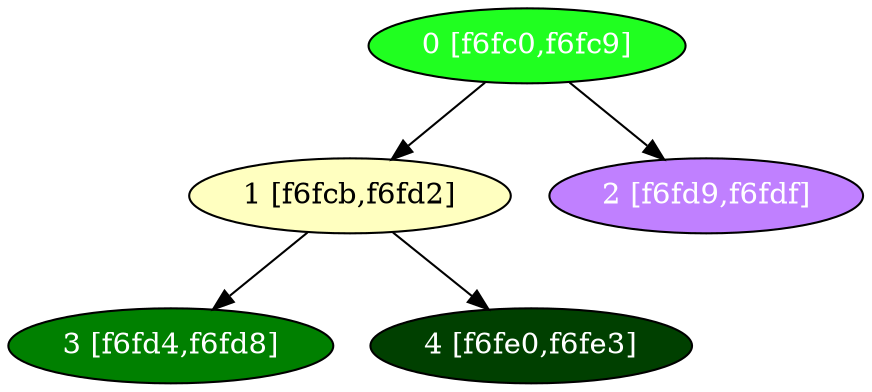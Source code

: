 diGraph libnss3{
	libnss3_0  [style=filled fillcolor="#20FF20" fontcolor="#ffffff" shape=oval label="0 [f6fc0,f6fc9]"]
	libnss3_1  [style=filled fillcolor="#FFFFC0" fontcolor="#000000" shape=oval label="1 [f6fcb,f6fd2]"]
	libnss3_2  [style=filled fillcolor="#C080FF" fontcolor="#ffffff" shape=oval label="2 [f6fd9,f6fdf]"]
	libnss3_3  [style=filled fillcolor="#008000" fontcolor="#ffffff" shape=oval label="3 [f6fd4,f6fd8]"]
	libnss3_4  [style=filled fillcolor="#004000" fontcolor="#ffffff" shape=oval label="4 [f6fe0,f6fe3]"]

	libnss3_0 -> libnss3_1
	libnss3_0 -> libnss3_2
	libnss3_1 -> libnss3_3
	libnss3_1 -> libnss3_4
}